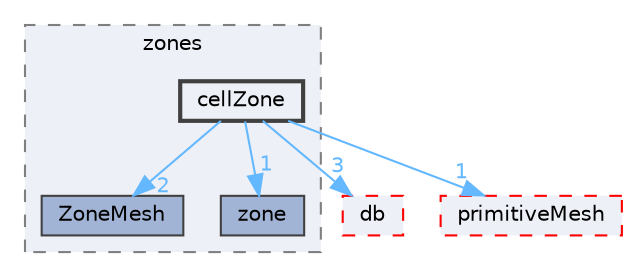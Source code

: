 digraph "src/OpenFOAM/meshes/polyMesh/zones/cellZone"
{
 // LATEX_PDF_SIZE
  bgcolor="transparent";
  edge [fontname=Helvetica,fontsize=10,labelfontname=Helvetica,labelfontsize=10];
  node [fontname=Helvetica,fontsize=10,shape=box,height=0.2,width=0.4];
  compound=true
  subgraph clusterdir_64d5f56b1fc2c581582c069046c0b977 {
    graph [ bgcolor="#edf0f7", pencolor="grey50", label="zones", fontname=Helvetica,fontsize=10 style="filled,dashed", URL="dir_64d5f56b1fc2c581582c069046c0b977.html",tooltip=""]
  dir_8e2441fab564218d3f9dea1efa2d65c1 [label="ZoneMesh", fillcolor="#a2b4d6", color="grey25", style="filled", URL="dir_8e2441fab564218d3f9dea1efa2d65c1.html",tooltip=""];
  dir_fa1f72a88716377240dfdd1c092d39b0 [label="zone", fillcolor="#a2b4d6", color="grey25", style="filled", URL="dir_fa1f72a88716377240dfdd1c092d39b0.html",tooltip=""];
  dir_819e08ecd30b543d53467779865563bf [label="cellZone", fillcolor="#edf0f7", color="grey25", style="filled,bold", URL="dir_819e08ecd30b543d53467779865563bf.html",tooltip=""];
  }
  dir_63c634f7a7cfd679ac26c67fb30fc32f [label="db", fillcolor="#edf0f7", color="red", style="filled,dashed", URL="dir_63c634f7a7cfd679ac26c67fb30fc32f.html",tooltip=""];
  dir_d498992fb7d3f293d898bf6d3a4df869 [label="primitiveMesh", fillcolor="#edf0f7", color="red", style="filled,dashed", URL="dir_d498992fb7d3f293d898bf6d3a4df869.html",tooltip=""];
  dir_819e08ecd30b543d53467779865563bf->dir_63c634f7a7cfd679ac26c67fb30fc32f [headlabel="3", labeldistance=1.5 headhref="dir_000452_000817.html" href="dir_000452_000817.html" color="steelblue1" fontcolor="steelblue1"];
  dir_819e08ecd30b543d53467779865563bf->dir_8e2441fab564218d3f9dea1efa2d65c1 [headlabel="2", labeldistance=1.5 headhref="dir_000452_004463.html" href="dir_000452_004463.html" color="steelblue1" fontcolor="steelblue1"];
  dir_819e08ecd30b543d53467779865563bf->dir_d498992fb7d3f293d898bf6d3a4df869 [headlabel="1", labeldistance=1.5 headhref="dir_000452_003063.html" href="dir_000452_003063.html" color="steelblue1" fontcolor="steelblue1"];
  dir_819e08ecd30b543d53467779865563bf->dir_fa1f72a88716377240dfdd1c092d39b0 [headlabel="1", labeldistance=1.5 headhref="dir_000452_004460.html" href="dir_000452_004460.html" color="steelblue1" fontcolor="steelblue1"];
}
